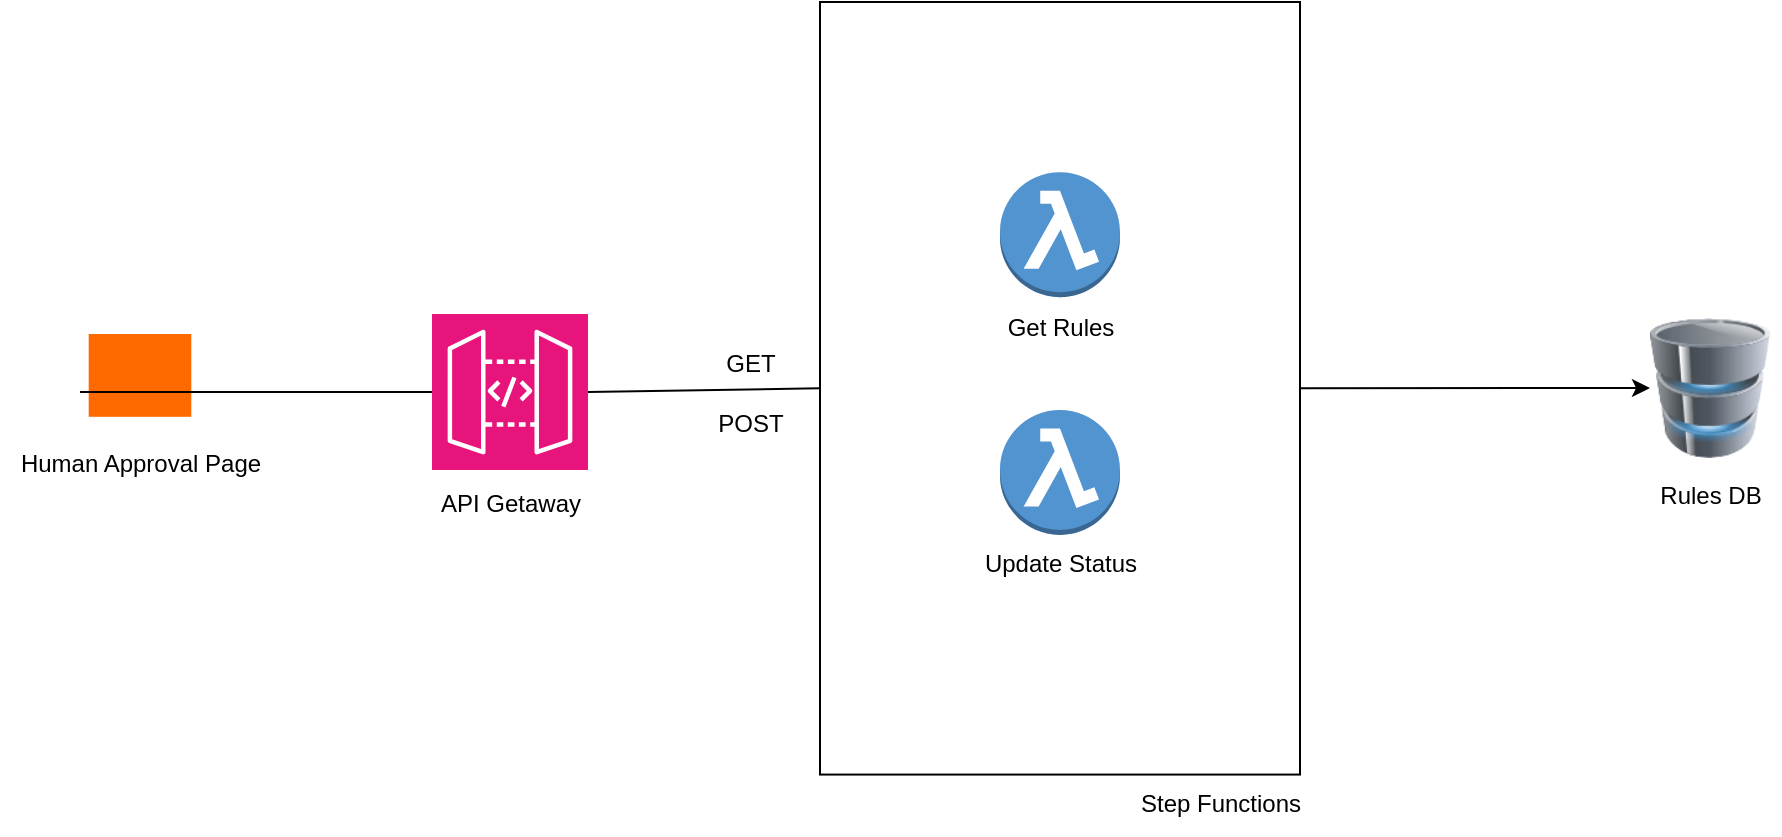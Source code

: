 <mxfile version="26.2.8">
  <diagram name="Page-1" id="2YBvvXClWsGukQMizWep">
    <mxGraphModel dx="1138" dy="845" grid="1" gridSize="10" guides="1" tooltips="1" connect="1" arrows="1" fold="1" page="1" pageScale="1" pageWidth="850" pageHeight="1100" math="0" shadow="0">
      <root>
        <mxCell id="0" />
        <mxCell id="1" parent="0" />
        <mxCell id="CweIAEKfsdeoZPZ042ms-26" value="" style="group" vertex="1" connectable="0" parent="1">
          <mxGeometry x="520" y="24" width="270" height="416" as="geometry" />
        </mxCell>
        <mxCell id="CweIAEKfsdeoZPZ042ms-24" value="" style="rounded=0;whiteSpace=wrap;html=1;" vertex="1" parent="CweIAEKfsdeoZPZ042ms-26">
          <mxGeometry x="30" width="240" height="386.286" as="geometry" />
        </mxCell>
        <mxCell id="CweIAEKfsdeoZPZ042ms-25" value="Step Functions" style="text;html=1;align=center;verticalAlign=middle;resizable=0;points=[];autosize=1;strokeColor=none;fillColor=none;" vertex="1" parent="CweIAEKfsdeoZPZ042ms-26">
          <mxGeometry x="180" y="386.286" width="100" height="30" as="geometry" />
        </mxCell>
        <mxCell id="CweIAEKfsdeoZPZ042ms-18" value="" style="group" vertex="1" connectable="0" parent="CweIAEKfsdeoZPZ042ms-26">
          <mxGeometry x="110" y="85.181" width="80" height="92.114" as="geometry" />
        </mxCell>
        <mxCell id="CweIAEKfsdeoZPZ042ms-11" value="Get Rules" style="text;html=1;align=center;verticalAlign=middle;resizable=0;points=[];autosize=1;strokeColor=none;fillColor=none;container=1;" vertex="1" parent="CweIAEKfsdeoZPZ042ms-18">
          <mxGeometry y="62.4" width="80" height="30" as="geometry" />
        </mxCell>
        <mxCell id="CweIAEKfsdeoZPZ042ms-9" value="" style="outlineConnect=0;dashed=0;verticalLabelPosition=bottom;verticalAlign=top;align=center;html=1;shape=mxgraph.aws3.lambda_function;fillColor=#5294CF;gradientColor=none;" vertex="1" parent="CweIAEKfsdeoZPZ042ms-18">
          <mxGeometry x="10" width="60" height="62.4" as="geometry" />
        </mxCell>
        <mxCell id="CweIAEKfsdeoZPZ042ms-14" value="" style="group" vertex="1" connectable="0" parent="CweIAEKfsdeoZPZ042ms-26">
          <mxGeometry x="100" y="204.038" width="100" height="92.114" as="geometry" />
        </mxCell>
        <mxCell id="CweIAEKfsdeoZPZ042ms-10" value="" style="outlineConnect=0;dashed=0;verticalLabelPosition=bottom;verticalAlign=top;align=center;html=1;shape=mxgraph.aws3.lambda_function;fillColor=#5294CF;gradientColor=none;" vertex="1" parent="CweIAEKfsdeoZPZ042ms-14">
          <mxGeometry x="20" width="60" height="62.4" as="geometry" />
        </mxCell>
        <mxCell id="CweIAEKfsdeoZPZ042ms-13" value="Update Status" style="text;html=1;align=center;verticalAlign=middle;resizable=0;points=[];autosize=1;strokeColor=none;fillColor=none;" vertex="1" parent="CweIAEKfsdeoZPZ042ms-14">
          <mxGeometry y="62.4" width="100" height="30" as="geometry" />
        </mxCell>
        <mxCell id="CweIAEKfsdeoZPZ042ms-3" value="" style="group" vertex="1" connectable="0" parent="1">
          <mxGeometry x="140" y="190" width="140" height="80" as="geometry" />
        </mxCell>
        <mxCell id="CweIAEKfsdeoZPZ042ms-1" value="" style="points=[];aspect=fixed;html=1;align=center;shadow=0;dashed=0;fillColor=#FF6A00;strokeColor=none;shape=mxgraph.alibaba_cloud.domain_and_website;" vertex="1" parent="CweIAEKfsdeoZPZ042ms-3">
          <mxGeometry x="44.35" width="51.3" height="41.4" as="geometry" />
        </mxCell>
        <mxCell id="CweIAEKfsdeoZPZ042ms-2" value="Human Approval Page" style="text;html=1;align=center;verticalAlign=middle;resizable=0;points=[];autosize=1;strokeColor=none;fillColor=none;" vertex="1" parent="CweIAEKfsdeoZPZ042ms-3">
          <mxGeometry y="50" width="140" height="30" as="geometry" />
        </mxCell>
        <mxCell id="CweIAEKfsdeoZPZ042ms-8" value="" style="endArrow=none;html=1;rounded=0;entryX=0;entryY=0.5;entryDx=0;entryDy=0;entryPerimeter=0;" edge="1" parent="1" target="CweIAEKfsdeoZPZ042ms-4">
          <mxGeometry width="50" height="50" relative="1" as="geometry">
            <mxPoint x="180" y="219" as="sourcePoint" />
            <mxPoint x="240" y="320" as="targetPoint" />
          </mxGeometry>
        </mxCell>
        <mxCell id="CweIAEKfsdeoZPZ042ms-23" value="" style="group" vertex="1" connectable="0" parent="1">
          <mxGeometry x="960" y="182" width="70" height="104" as="geometry" />
        </mxCell>
        <mxCell id="CweIAEKfsdeoZPZ042ms-21" value="" style="image;html=1;image=img/lib/clip_art/computers/Database_128x128.png" vertex="1" parent="CweIAEKfsdeoZPZ042ms-23">
          <mxGeometry x="5" width="60" height="70" as="geometry" />
        </mxCell>
        <mxCell id="CweIAEKfsdeoZPZ042ms-22" value="Rules DB" style="text;html=1;align=center;verticalAlign=middle;resizable=0;points=[];autosize=1;strokeColor=none;fillColor=none;" vertex="1" parent="CweIAEKfsdeoZPZ042ms-23">
          <mxGeometry y="74" width="70" height="30" as="geometry" />
        </mxCell>
        <mxCell id="CweIAEKfsdeoZPZ042ms-27" value="" style="endArrow=classic;html=1;rounded=0;entryX=0;entryY=0.5;entryDx=0;entryDy=0;exitX=1;exitY=0.5;exitDx=0;exitDy=0;" edge="1" parent="1" source="CweIAEKfsdeoZPZ042ms-24" target="CweIAEKfsdeoZPZ042ms-21">
          <mxGeometry width="50" height="50" relative="1" as="geometry">
            <mxPoint x="770" y="230" as="sourcePoint" />
            <mxPoint x="820" y="180" as="targetPoint" />
          </mxGeometry>
        </mxCell>
        <mxCell id="CweIAEKfsdeoZPZ042ms-29" value="" style="group" vertex="1" connectable="0" parent="1">
          <mxGeometry x="350" y="180" width="90" height="110" as="geometry" />
        </mxCell>
        <mxCell id="CweIAEKfsdeoZPZ042ms-4" value="" style="sketch=0;points=[[0,0,0],[0.25,0,0],[0.5,0,0],[0.75,0,0],[1,0,0],[0,1,0],[0.25,1,0],[0.5,1,0],[0.75,1,0],[1,1,0],[0,0.25,0],[0,0.5,0],[0,0.75,0],[1,0.25,0],[1,0.5,0],[1,0.75,0]];outlineConnect=0;fontColor=#232F3E;fillColor=#E7157B;strokeColor=#ffffff;dashed=0;verticalLabelPosition=bottom;verticalAlign=top;align=center;html=1;fontSize=12;fontStyle=0;aspect=fixed;shape=mxgraph.aws4.resourceIcon;resIcon=mxgraph.aws4.api_gateway;" vertex="1" parent="CweIAEKfsdeoZPZ042ms-29">
          <mxGeometry x="6" width="78" height="78" as="geometry" />
        </mxCell>
        <mxCell id="CweIAEKfsdeoZPZ042ms-28" value="API Getaway" style="text;html=1;align=center;verticalAlign=middle;resizable=0;points=[];autosize=1;strokeColor=none;fillColor=none;" vertex="1" parent="CweIAEKfsdeoZPZ042ms-29">
          <mxGeometry y="80" width="90" height="30" as="geometry" />
        </mxCell>
        <mxCell id="CweIAEKfsdeoZPZ042ms-30" value="" style="endArrow=none;html=1;rounded=0;exitX=1;exitY=0.5;exitDx=0;exitDy=0;exitPerimeter=0;entryX=0;entryY=0.5;entryDx=0;entryDy=0;" edge="1" parent="1" source="CweIAEKfsdeoZPZ042ms-4" target="CweIAEKfsdeoZPZ042ms-24">
          <mxGeometry width="50" height="50" relative="1" as="geometry">
            <mxPoint x="470" y="320" as="sourcePoint" />
            <mxPoint x="520" y="270" as="targetPoint" />
          </mxGeometry>
        </mxCell>
        <mxCell id="CweIAEKfsdeoZPZ042ms-31" value="GET" style="text;html=1;align=center;verticalAlign=middle;resizable=0;points=[];autosize=1;strokeColor=none;fillColor=none;" vertex="1" parent="1">
          <mxGeometry x="490" y="190" width="50" height="30" as="geometry" />
        </mxCell>
        <mxCell id="CweIAEKfsdeoZPZ042ms-32" value="POST" style="text;html=1;align=center;verticalAlign=middle;resizable=0;points=[];autosize=1;strokeColor=none;fillColor=none;" vertex="1" parent="1">
          <mxGeometry x="485" y="220" width="60" height="30" as="geometry" />
        </mxCell>
      </root>
    </mxGraphModel>
  </diagram>
</mxfile>
